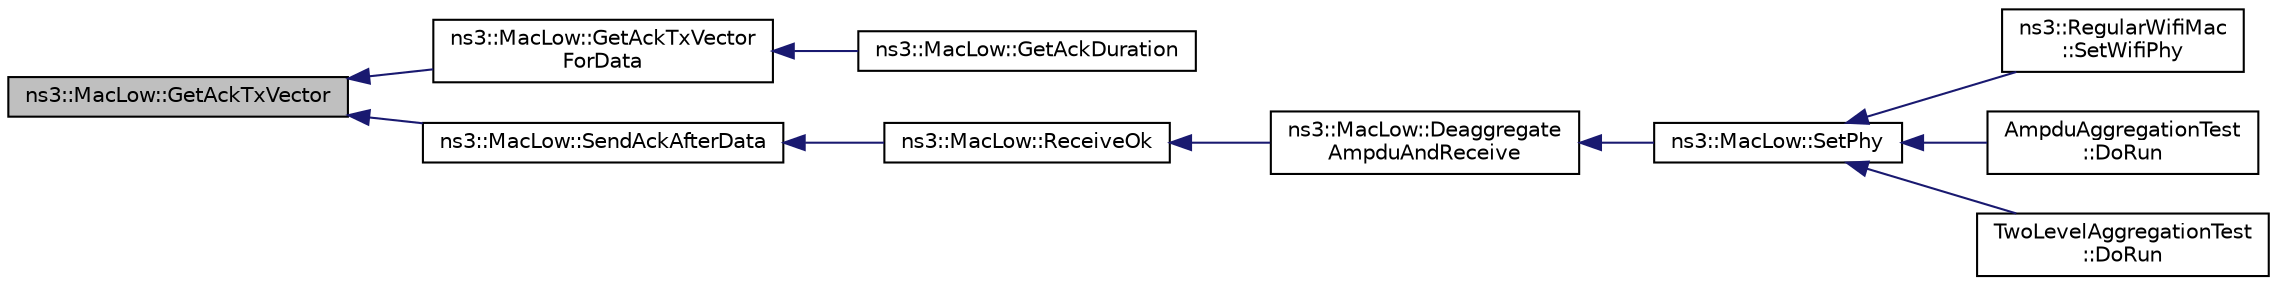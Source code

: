 digraph "ns3::MacLow::GetAckTxVector"
{
  edge [fontname="Helvetica",fontsize="10",labelfontname="Helvetica",labelfontsize="10"];
  node [fontname="Helvetica",fontsize="10",shape=record];
  rankdir="LR";
  Node1 [label="ns3::MacLow::GetAckTxVector",height=0.2,width=0.4,color="black", fillcolor="grey75", style="filled", fontcolor="black"];
  Node1 -> Node2 [dir="back",color="midnightblue",fontsize="10",style="solid"];
  Node2 [label="ns3::MacLow::GetAckTxVector\lForData",height=0.2,width=0.4,color="black", fillcolor="white", style="filled",URL="$d3/da6/classns3_1_1MacLow.html#ad023756670d1e2e69b9832968e4b7029"];
  Node2 -> Node3 [dir="back",color="midnightblue",fontsize="10",style="solid"];
  Node3 [label="ns3::MacLow::GetAckDuration",height=0.2,width=0.4,color="black", fillcolor="white", style="filled",URL="$d3/da6/classns3_1_1MacLow.html#a014e154f9f037102d3c7662a83479bbb"];
  Node1 -> Node4 [dir="back",color="midnightblue",fontsize="10",style="solid"];
  Node4 [label="ns3::MacLow::SendAckAfterData",height=0.2,width=0.4,color="black", fillcolor="white", style="filled",URL="$d3/da6/classns3_1_1MacLow.html#a8db1635644b89072dfcb5fbc2330031b"];
  Node4 -> Node5 [dir="back",color="midnightblue",fontsize="10",style="solid"];
  Node5 [label="ns3::MacLow::ReceiveOk",height=0.2,width=0.4,color="black", fillcolor="white", style="filled",URL="$d3/da6/classns3_1_1MacLow.html#ade59e3a5e41c6ccbafd93501d7e9fbc0"];
  Node5 -> Node6 [dir="back",color="midnightblue",fontsize="10",style="solid"];
  Node6 [label="ns3::MacLow::Deaggregate\lAmpduAndReceive",height=0.2,width=0.4,color="black", fillcolor="white", style="filled",URL="$d3/da6/classns3_1_1MacLow.html#a7380c5a3adcd88beda938bfa8447d7c5"];
  Node6 -> Node7 [dir="back",color="midnightblue",fontsize="10",style="solid"];
  Node7 [label="ns3::MacLow::SetPhy",height=0.2,width=0.4,color="black", fillcolor="white", style="filled",URL="$d3/da6/classns3_1_1MacLow.html#a1f2c6e12277422c081fa92f8edfe66e8"];
  Node7 -> Node8 [dir="back",color="midnightblue",fontsize="10",style="solid"];
  Node8 [label="ns3::RegularWifiMac\l::SetWifiPhy",height=0.2,width=0.4,color="black", fillcolor="white", style="filled",URL="$df/db9/classns3_1_1RegularWifiMac.html#a28e7c0a23027e1fc16f259e52b197ee9"];
  Node7 -> Node9 [dir="back",color="midnightblue",fontsize="10",style="solid"];
  Node9 [label="AmpduAggregationTest\l::DoRun",height=0.2,width=0.4,color="black", fillcolor="white", style="filled",URL="$d2/db5/classAmpduAggregationTest.html#a7414dc8d4dd982ab4c1eaadb5b2c693d",tooltip="Implementation to actually run this TestCase. "];
  Node7 -> Node10 [dir="back",color="midnightblue",fontsize="10",style="solid"];
  Node10 [label="TwoLevelAggregationTest\l::DoRun",height=0.2,width=0.4,color="black", fillcolor="white", style="filled",URL="$db/d72/classTwoLevelAggregationTest.html#a40c6f5f8be6c48673d0bfd218d95afe0",tooltip="Implementation to actually run this TestCase. "];
}
